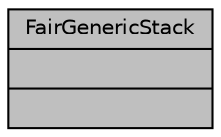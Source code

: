 digraph "FairGenericStack"
{
 // INTERACTIVE_SVG=YES
  bgcolor="transparent";
  edge [fontname="Helvetica",fontsize="10",labelfontname="Helvetica",labelfontsize="10"];
  node [fontname="Helvetica",fontsize="10",shape=record];
  Node2 [label="{FairGenericStack\n||}",height=0.2,width=0.4,color="black", fillcolor="grey75", style="filled", fontcolor="black"];
}
